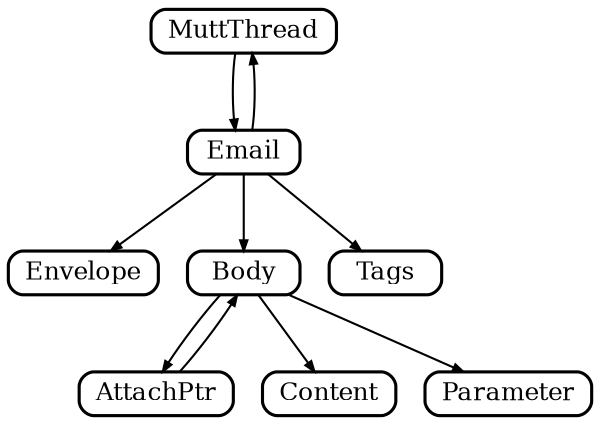 digraph libemail
{
	graph [
		rankdir="TB"
		nodesep="0.2"
		ranksep="0.5"
		compound=true
	]

	node [
		shape="Mrecord"
		fontsize="12"
		style="solid"
		height="0.2"
		penwidth="1.5"
		color=black
	]

	edge [
		penwidth="1.0"
		arrowsize="0.5"
	]

	thread    [ label="MuttThread" ]
	envelope  [ label="Envelope"   ]
	content   [ label="Content"    ]
	attachptr [ label="AttachPtr"  ]
	body      [ label="Body"       ]
	email     [ label="Email"      ]
	parameter [ label="Parameter"  ]
	tags      [ label="Tags"       ]

	attachptr -> body
	body      -> attachptr
	body      -> content
	body      -> parameter
	email     -> body
	email     -> envelope
	email     -> tags
	email     -> thread
	thread    -> email

}
